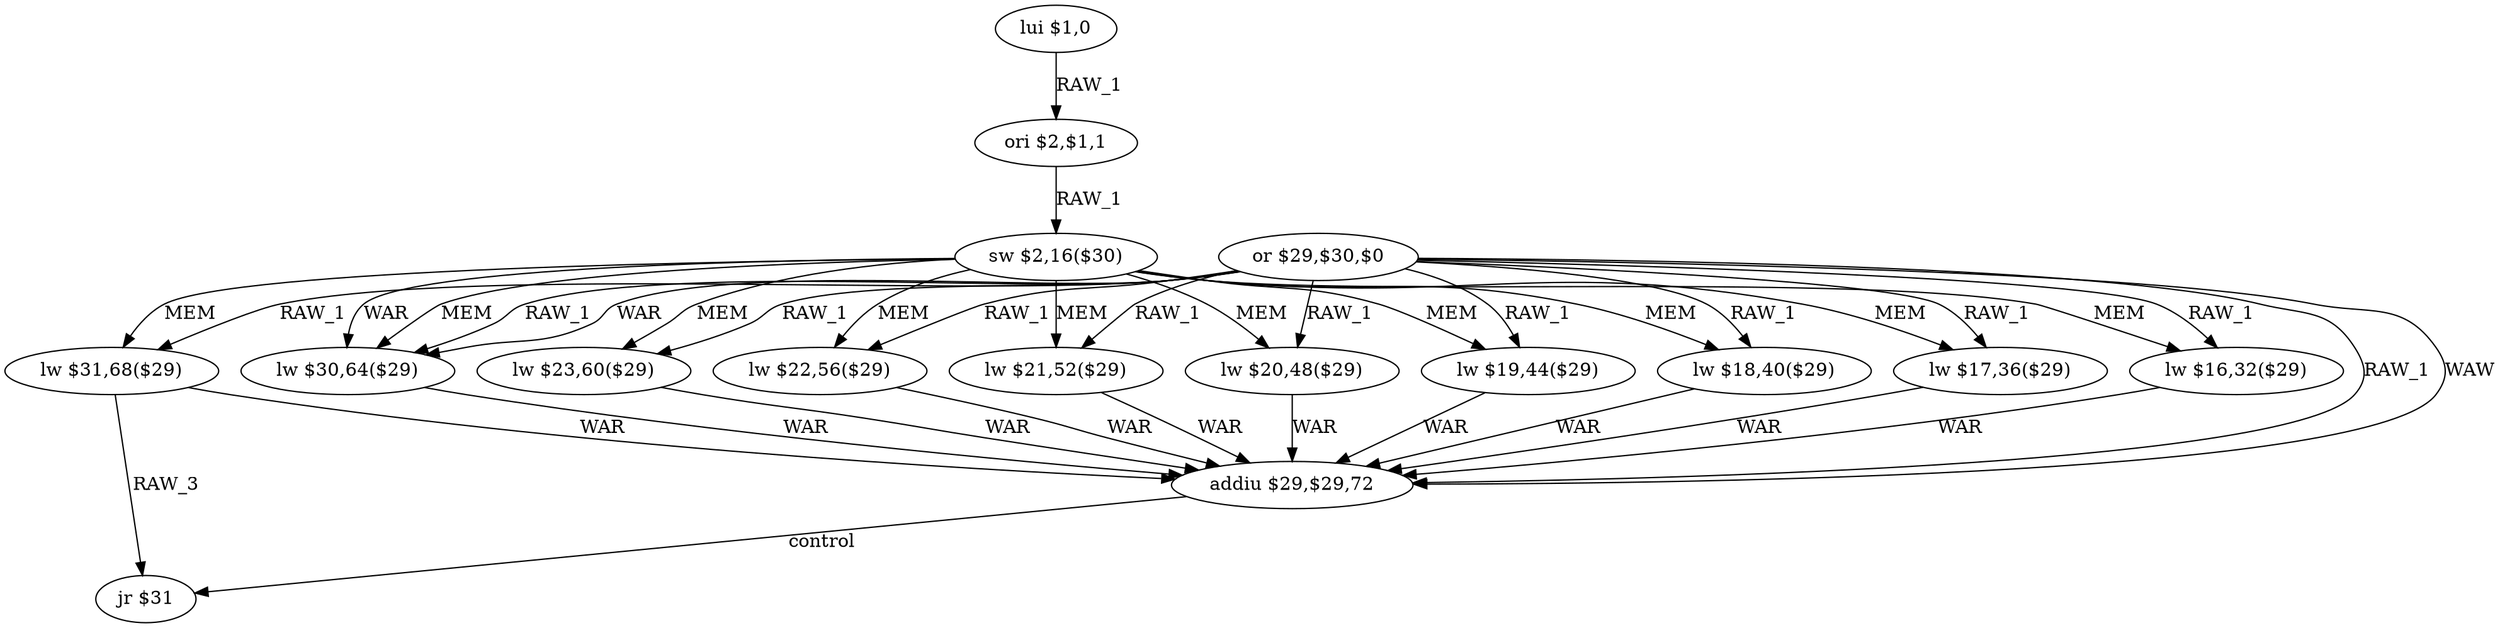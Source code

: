 digraph G1 {
node [shape = ellipse];
i0 [label = "lui $1,0"] ;
i0 ->  i1 [label= "RAW_1"];
i1 [label = "ori $2,$1,1"] ;
i1 ->  i2 [label= "RAW_1"];
i2 [label = "sw $2,16($30)"] ;
i2 ->  i4 [label= "MEM"];
i2 ->  i5 [label= "WAR"];
i2 ->  i5 [label= "MEM"];
i2 ->  i6 [label= "MEM"];
i2 ->  i7 [label= "MEM"];
i2 ->  i8 [label= "MEM"];
i2 ->  i9 [label= "MEM"];
i2 ->  i10 [label= "MEM"];
i2 ->  i11 [label= "MEM"];
i2 ->  i12 [label= "MEM"];
i2 ->  i13 [label= "MEM"];
i4 [label = "lw $31,68($29)"] ;
i4 ->  i14 [label= "WAR"];
i4 ->  i15 [label= "RAW_3"];
i14 [label = "addiu $29,$29,72"] ;
i14 ->  i15 [label= "control"];
i15 [label = "jr $31"] ;
i5 [label = "lw $30,64($29)"] ;
i5 ->  i14 [label= "WAR"];
i6 [label = "lw $23,60($29)"] ;
i6 ->  i14 [label= "WAR"];
i7 [label = "lw $22,56($29)"] ;
i7 ->  i14 [label= "WAR"];
i8 [label = "lw $21,52($29)"] ;
i8 ->  i14 [label= "WAR"];
i9 [label = "lw $20,48($29)"] ;
i9 ->  i14 [label= "WAR"];
i10 [label = "lw $19,44($29)"] ;
i10 ->  i14 [label= "WAR"];
i11 [label = "lw $18,40($29)"] ;
i11 ->  i14 [label= "WAR"];
i12 [label = "lw $17,36($29)"] ;
i12 ->  i14 [label= "WAR"];
i13 [label = "lw $16,32($29)"] ;
i13 ->  i14 [label= "WAR"];
i3 [label = "or $29,$30,$0"] ;
i3 ->  i4 [label= "RAW_1"];
i3 ->  i5 [label= "RAW_1"];
i3 ->  i5 [label= "WAR"];
i3 ->  i6 [label= "RAW_1"];
i3 ->  i7 [label= "RAW_1"];
i3 ->  i8 [label= "RAW_1"];
i3 ->  i9 [label= "RAW_1"];
i3 ->  i10 [label= "RAW_1"];
i3 ->  i11 [label= "RAW_1"];
i3 ->  i12 [label= "RAW_1"];
i3 ->  i13 [label= "RAW_1"];
i3 ->  i14 [label= "RAW_1"];
i3 ->  i14 [label= "WAW"];
}
